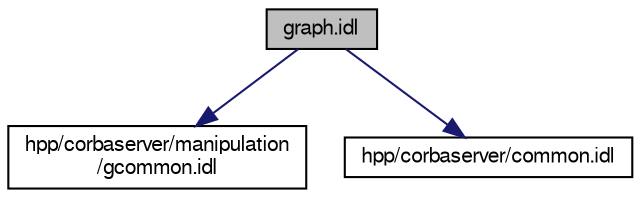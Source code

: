 digraph "graph.idl"
{
  edge [fontname="FreeSans",fontsize="10",labelfontname="FreeSans",labelfontsize="10"];
  node [fontname="FreeSans",fontsize="10",shape=record];
  Node1 [label="graph.idl",height=0.2,width=0.4,color="black", fillcolor="grey75", style="filled" fontcolor="black"];
  Node1 -> Node2 [color="midnightblue",fontsize="10",style="solid",fontname="FreeSans"];
  Node2 [label="hpp/corbaserver/manipulation\l/gcommon.idl",height=0.2,width=0.4,color="black", fillcolor="white", style="filled",URL="$a00018.html"];
  Node1 -> Node3 [color="midnightblue",fontsize="10",style="solid",fontname="FreeSans"];
  Node3 [label="hpp/corbaserver/common.idl",height=0.2,width=0.4,color="black", fillcolor="white", style="filled",URL="https://jmirabel.github.io/hpp-doc/api/hpp-corbaserver/doxygen-html/hpp-corbaserver.doxytag$a00013.html"];
}
